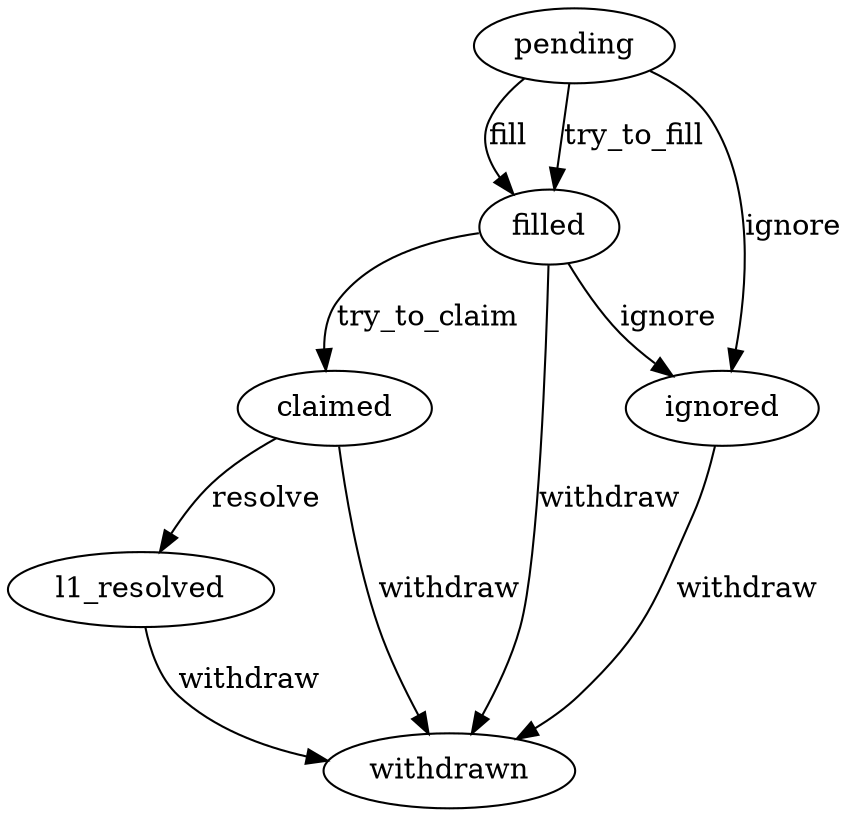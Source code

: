 digraph request_state_machine {
    node [] pending, filled, claimed, l1_resolved, withdrawn, ignored;

    pending -> filled [label = fill];
    pending -> filled [label = try_to_fill];
    pending -> ignored [label = ignore];
    filled -> claimed [label = try_to_claim];
    claimed -> withdrawn [label = withdraw];
    claimed -> l1_resolved [label = resolve];
    l1_resolved -> withdrawn [label = withdraw];
    filled -> withdrawn [label = withdraw];
    filled -> ignored [label = ignore];
    ignored -> withdrawn [label = withdraw];
}
